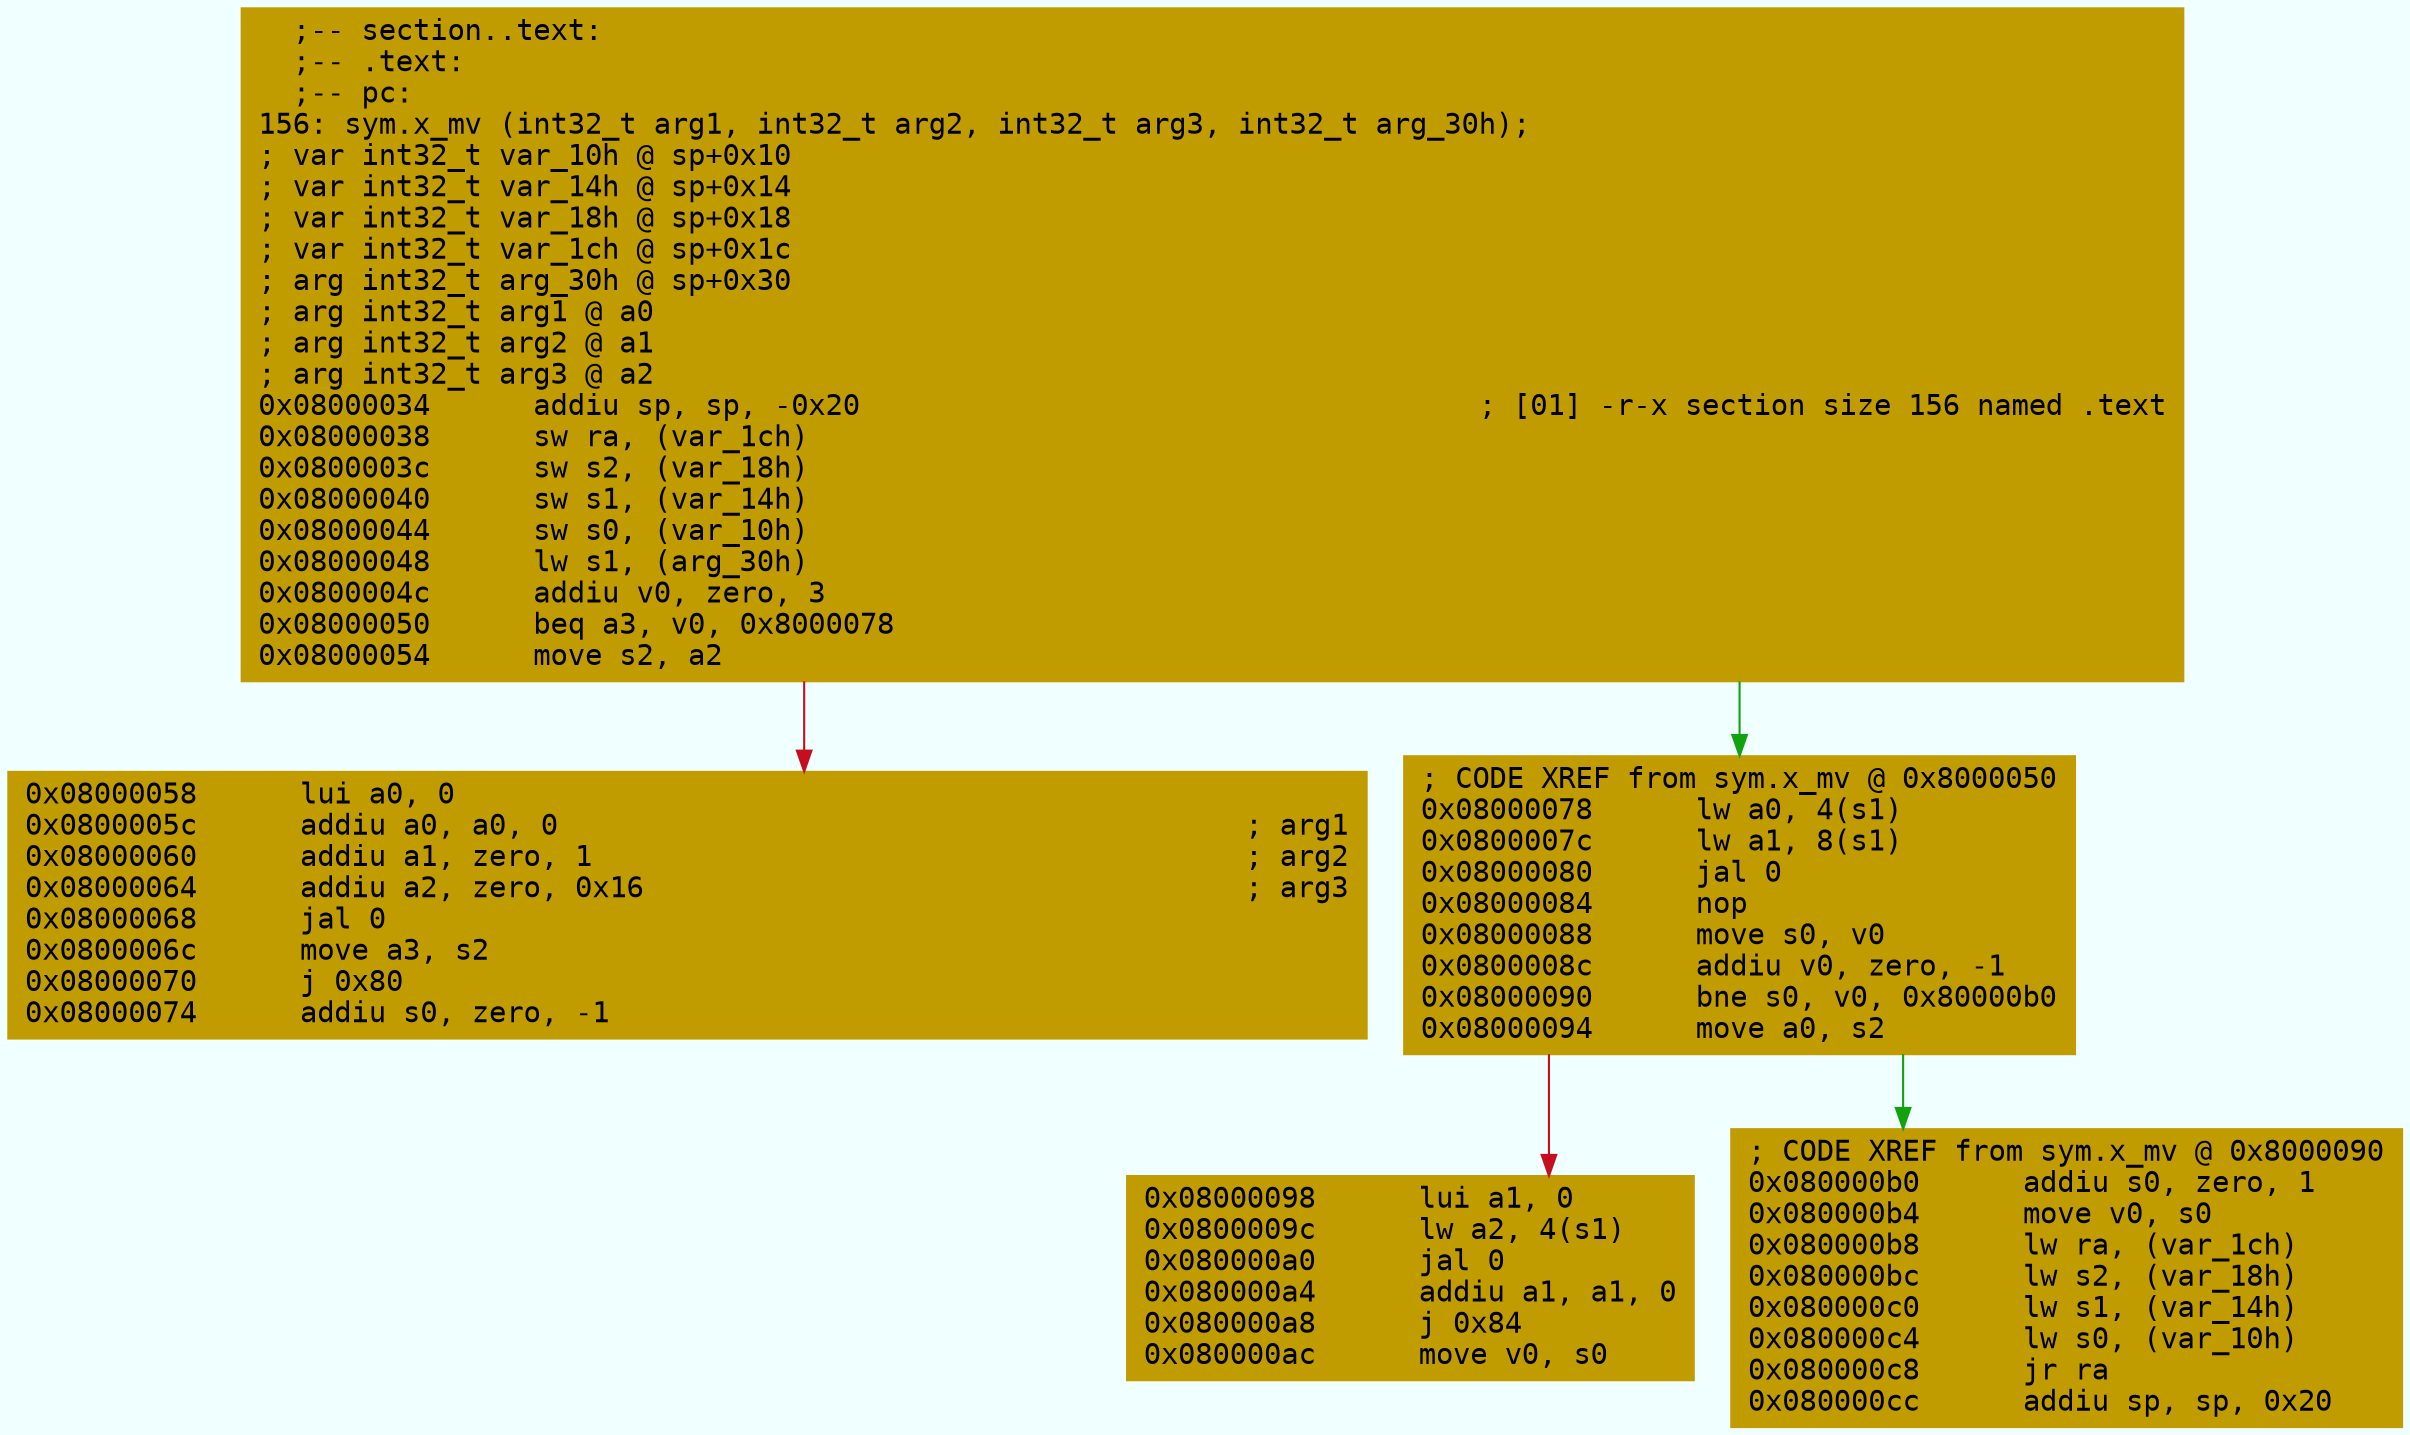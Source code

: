 digraph code {
	graph [bgcolor=azure fontsize=8 fontname="Courier" splines="ortho"];
	node [fillcolor=gray style=filled shape=box];
	edge [arrowhead="normal"];
	"0x08000034" [URL="sym.x_mv/0x08000034", fillcolor="#c19c00",color="#c19c00", fontname="Courier",label="  ;-- section..text:\l  ;-- .text:\l  ;-- pc:\l156: sym.x_mv (int32_t arg1, int32_t arg2, int32_t arg3, int32_t arg_30h);\l; var int32_t var_10h @ sp+0x10\l; var int32_t var_14h @ sp+0x14\l; var int32_t var_18h @ sp+0x18\l; var int32_t var_1ch @ sp+0x1c\l; arg int32_t arg_30h @ sp+0x30\l; arg int32_t arg1 @ a0\l; arg int32_t arg2 @ a1\l; arg int32_t arg3 @ a2\l0x08000034      addiu sp, sp, -0x20                                    ; [01] -r-x section size 156 named .text\l0x08000038      sw ra, (var_1ch)\l0x0800003c      sw s2, (var_18h)\l0x08000040      sw s1, (var_14h)\l0x08000044      sw s0, (var_10h)\l0x08000048      lw s1, (arg_30h)\l0x0800004c      addiu v0, zero, 3\l0x08000050      beq a3, v0, 0x8000078\l0x08000054      move s2, a2\l"]
	"0x08000058" [URL="sym.x_mv/0x08000058", fillcolor="#c19c00",color="#c19c00", fontname="Courier",label="0x08000058      lui a0, 0\l0x0800005c      addiu a0, a0, 0                                        ; arg1\l0x08000060      addiu a1, zero, 1                                      ; arg2\l0x08000064      addiu a2, zero, 0x16                                   ; arg3\l0x08000068      jal 0\l0x0800006c      move a3, s2\l0x08000070      j 0x80\l0x08000074      addiu s0, zero, -1\l"]
	"0x08000078" [URL="sym.x_mv/0x08000078", fillcolor="#c19c00",color="#c19c00", fontname="Courier",label="; CODE XREF from sym.x_mv @ 0x8000050\l0x08000078      lw a0, 4(s1)\l0x0800007c      lw a1, 8(s1)\l0x08000080      jal 0\l0x08000084      nop\l0x08000088      move s0, v0\l0x0800008c      addiu v0, zero, -1\l0x08000090      bne s0, v0, 0x80000b0\l0x08000094      move a0, s2\l"]
	"0x08000098" [URL="sym.x_mv/0x08000098", fillcolor="#c19c00",color="#c19c00", fontname="Courier",label="0x08000098      lui a1, 0\l0x0800009c      lw a2, 4(s1)\l0x080000a0      jal 0\l0x080000a4      addiu a1, a1, 0\l0x080000a8      j 0x84\l0x080000ac      move v0, s0\l"]
	"0x080000b0" [URL="sym.x_mv/0x080000b0", fillcolor="#c19c00",color="#c19c00", fontname="Courier",label="; CODE XREF from sym.x_mv @ 0x8000090\l0x080000b0      addiu s0, zero, 1\l0x080000b4      move v0, s0\l0x080000b8      lw ra, (var_1ch)\l0x080000bc      lw s2, (var_18h)\l0x080000c0      lw s1, (var_14h)\l0x080000c4      lw s0, (var_10h)\l0x080000c8      jr ra\l0x080000cc      addiu sp, sp, 0x20\l"]
        "0x08000034" -> "0x08000078" [color="#13a10e"];
        "0x08000034" -> "0x08000058" [color="#c50f1f"];
        "0x08000078" -> "0x080000b0" [color="#13a10e"];
        "0x08000078" -> "0x08000098" [color="#c50f1f"];
}
